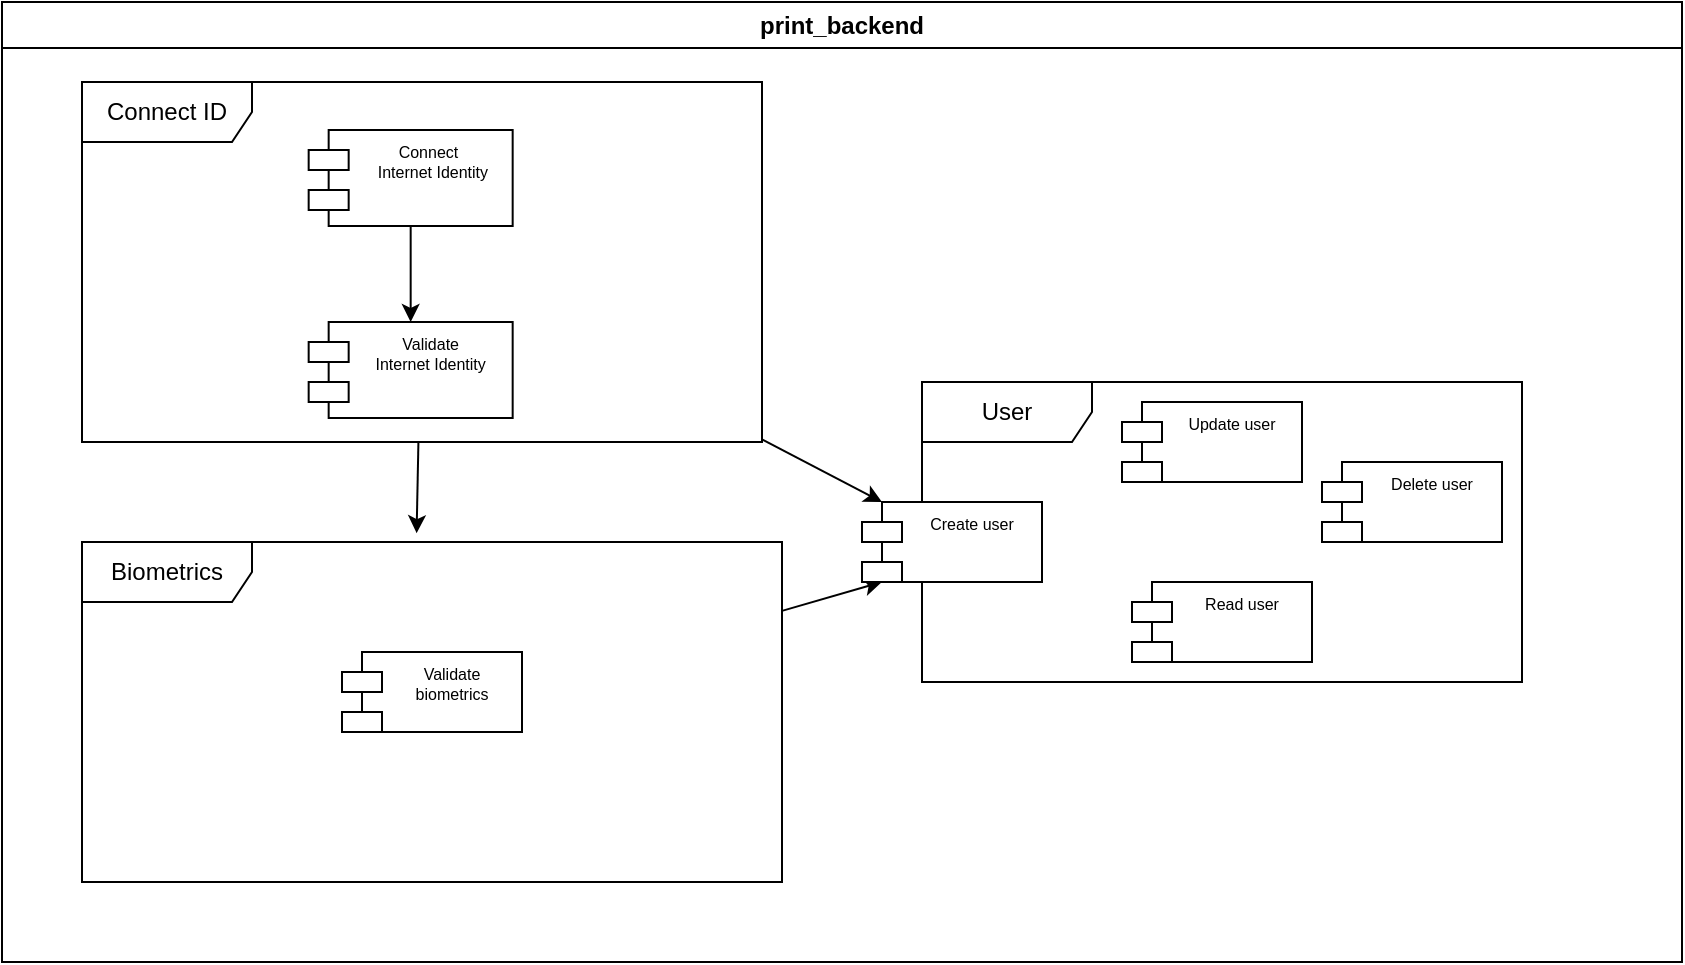 <mxfile>
    <diagram id="N-f_ZGy9DffFVG4SubH2" name="Page-1">
        <mxGraphModel dx="971" dy="672" grid="1" gridSize="10" guides="1" tooltips="1" connect="1" arrows="1" fold="1" page="1" pageScale="1" pageWidth="850" pageHeight="1100" math="0" shadow="0">
            <root>
                <mxCell id="0"/>
                <mxCell id="1" parent="0"/>
                <mxCell id="2" value="print_backend" style="swimlane;whiteSpace=wrap;html=1;fillColor=none;" parent="1" vertex="1">
                    <mxGeometry width="840" height="480" as="geometry"/>
                </mxCell>
                <mxCell id="8" value="" style="edgeStyle=none;html=1;" parent="2" edge="1">
                    <mxGeometry relative="1" as="geometry">
                        <mxPoint x="425" y="980" as="targetPoint"/>
                    </mxGeometry>
                </mxCell>
                <mxCell id="108" style="edgeStyle=none;html=1;entryX=0;entryY=1;entryDx=10;entryDy=0;entryPerimeter=0;fontColor=#0d0c0c;" edge="1" parent="2" source="93" target="80">
                    <mxGeometry relative="1" as="geometry"/>
                </mxCell>
                <mxCell id="93" value="Biometrics" style="shape=umlFrame;whiteSpace=wrap;html=1;width=85;height=30;" parent="2" vertex="1">
                    <mxGeometry x="40" y="270" width="350" height="170" as="geometry"/>
                </mxCell>
                <mxCell id="102" value="Validate&#10;biometrics" style="shape=module;align=left;spacingLeft=20;align=center;verticalAlign=top;fontSize=8;" parent="2" vertex="1">
                    <mxGeometry x="170" y="325" width="90" height="40" as="geometry"/>
                </mxCell>
                <mxCell id="87" value="" style="group" parent="2" vertex="1" connectable="0">
                    <mxGeometry x="40" y="40" width="340" height="180" as="geometry"/>
                </mxCell>
                <mxCell id="88" value="Connect ID" style="shape=umlFrame;whiteSpace=wrap;html=1;width=85;height=30;" parent="87" vertex="1">
                    <mxGeometry width="340" height="180" as="geometry"/>
                </mxCell>
                <mxCell id="104" value="" style="edgeStyle=none;html=1;fontSize=8;" parent="87" source="90" target="92" edge="1">
                    <mxGeometry relative="1" as="geometry"/>
                </mxCell>
                <mxCell id="90" value="Connect &#10; Internet Identity" style="shape=module;align=left;spacingLeft=20;align=center;verticalAlign=top;fontSize=8;" parent="87" vertex="1">
                    <mxGeometry x="113.333" y="24" width="102" height="48" as="geometry"/>
                </mxCell>
                <mxCell id="92" value="Validate&#10;Internet Identity" style="shape=module;align=left;spacingLeft=20;align=center;verticalAlign=top;fontSize=8;" parent="87" vertex="1">
                    <mxGeometry x="113.333" y="120" width="102" height="48" as="geometry"/>
                </mxCell>
                <mxCell id="105" value="" style="edgeStyle=none;html=1;fontSize=8;entryX=0.478;entryY=-0.026;entryDx=0;entryDy=0;entryPerimeter=0;" parent="2" source="88" target="93" edge="1">
                    <mxGeometry relative="1" as="geometry"/>
                </mxCell>
                <mxCell id="78" value="" style="group" parent="2" vertex="1" connectable="0">
                    <mxGeometry x="460" y="190" width="350" height="150" as="geometry"/>
                </mxCell>
                <mxCell id="84" value="Update user" style="shape=module;align=left;spacingLeft=20;align=center;verticalAlign=top;fontSize=8;" parent="78" vertex="1">
                    <mxGeometry x="100" y="10" width="90" height="40" as="geometry"/>
                </mxCell>
                <mxCell id="85" value="Read user" style="shape=module;align=left;spacingLeft=20;align=center;verticalAlign=top;fontSize=8;" parent="78" vertex="1">
                    <mxGeometry x="105" y="100" width="90" height="40" as="geometry"/>
                </mxCell>
                <mxCell id="86" value="Delete user" style="shape=module;align=left;spacingLeft=20;align=center;verticalAlign=top;fontSize=8;" parent="78" vertex="1">
                    <mxGeometry x="200" y="40" width="90" height="40" as="geometry"/>
                </mxCell>
                <mxCell id="79" value="User" style="shape=umlFrame;whiteSpace=wrap;html=1;width=85;height=30;" parent="78" vertex="1">
                    <mxGeometry width="300" height="150" as="geometry"/>
                </mxCell>
                <mxCell id="80" value="Create user" style="shape=module;align=left;spacingLeft=20;align=center;verticalAlign=top;fontSize=8;" parent="78" vertex="1">
                    <mxGeometry x="-30" y="60" width="90" height="40" as="geometry"/>
                </mxCell>
                <mxCell id="107" style="edgeStyle=none;html=1;entryX=0;entryY=0;entryDx=10;entryDy=0;entryPerimeter=0;fontColor=#0d0c0c;" edge="1" parent="2" source="88" target="80">
                    <mxGeometry relative="1" as="geometry"/>
                </mxCell>
            </root>
        </mxGraphModel>
    </diagram>
</mxfile>